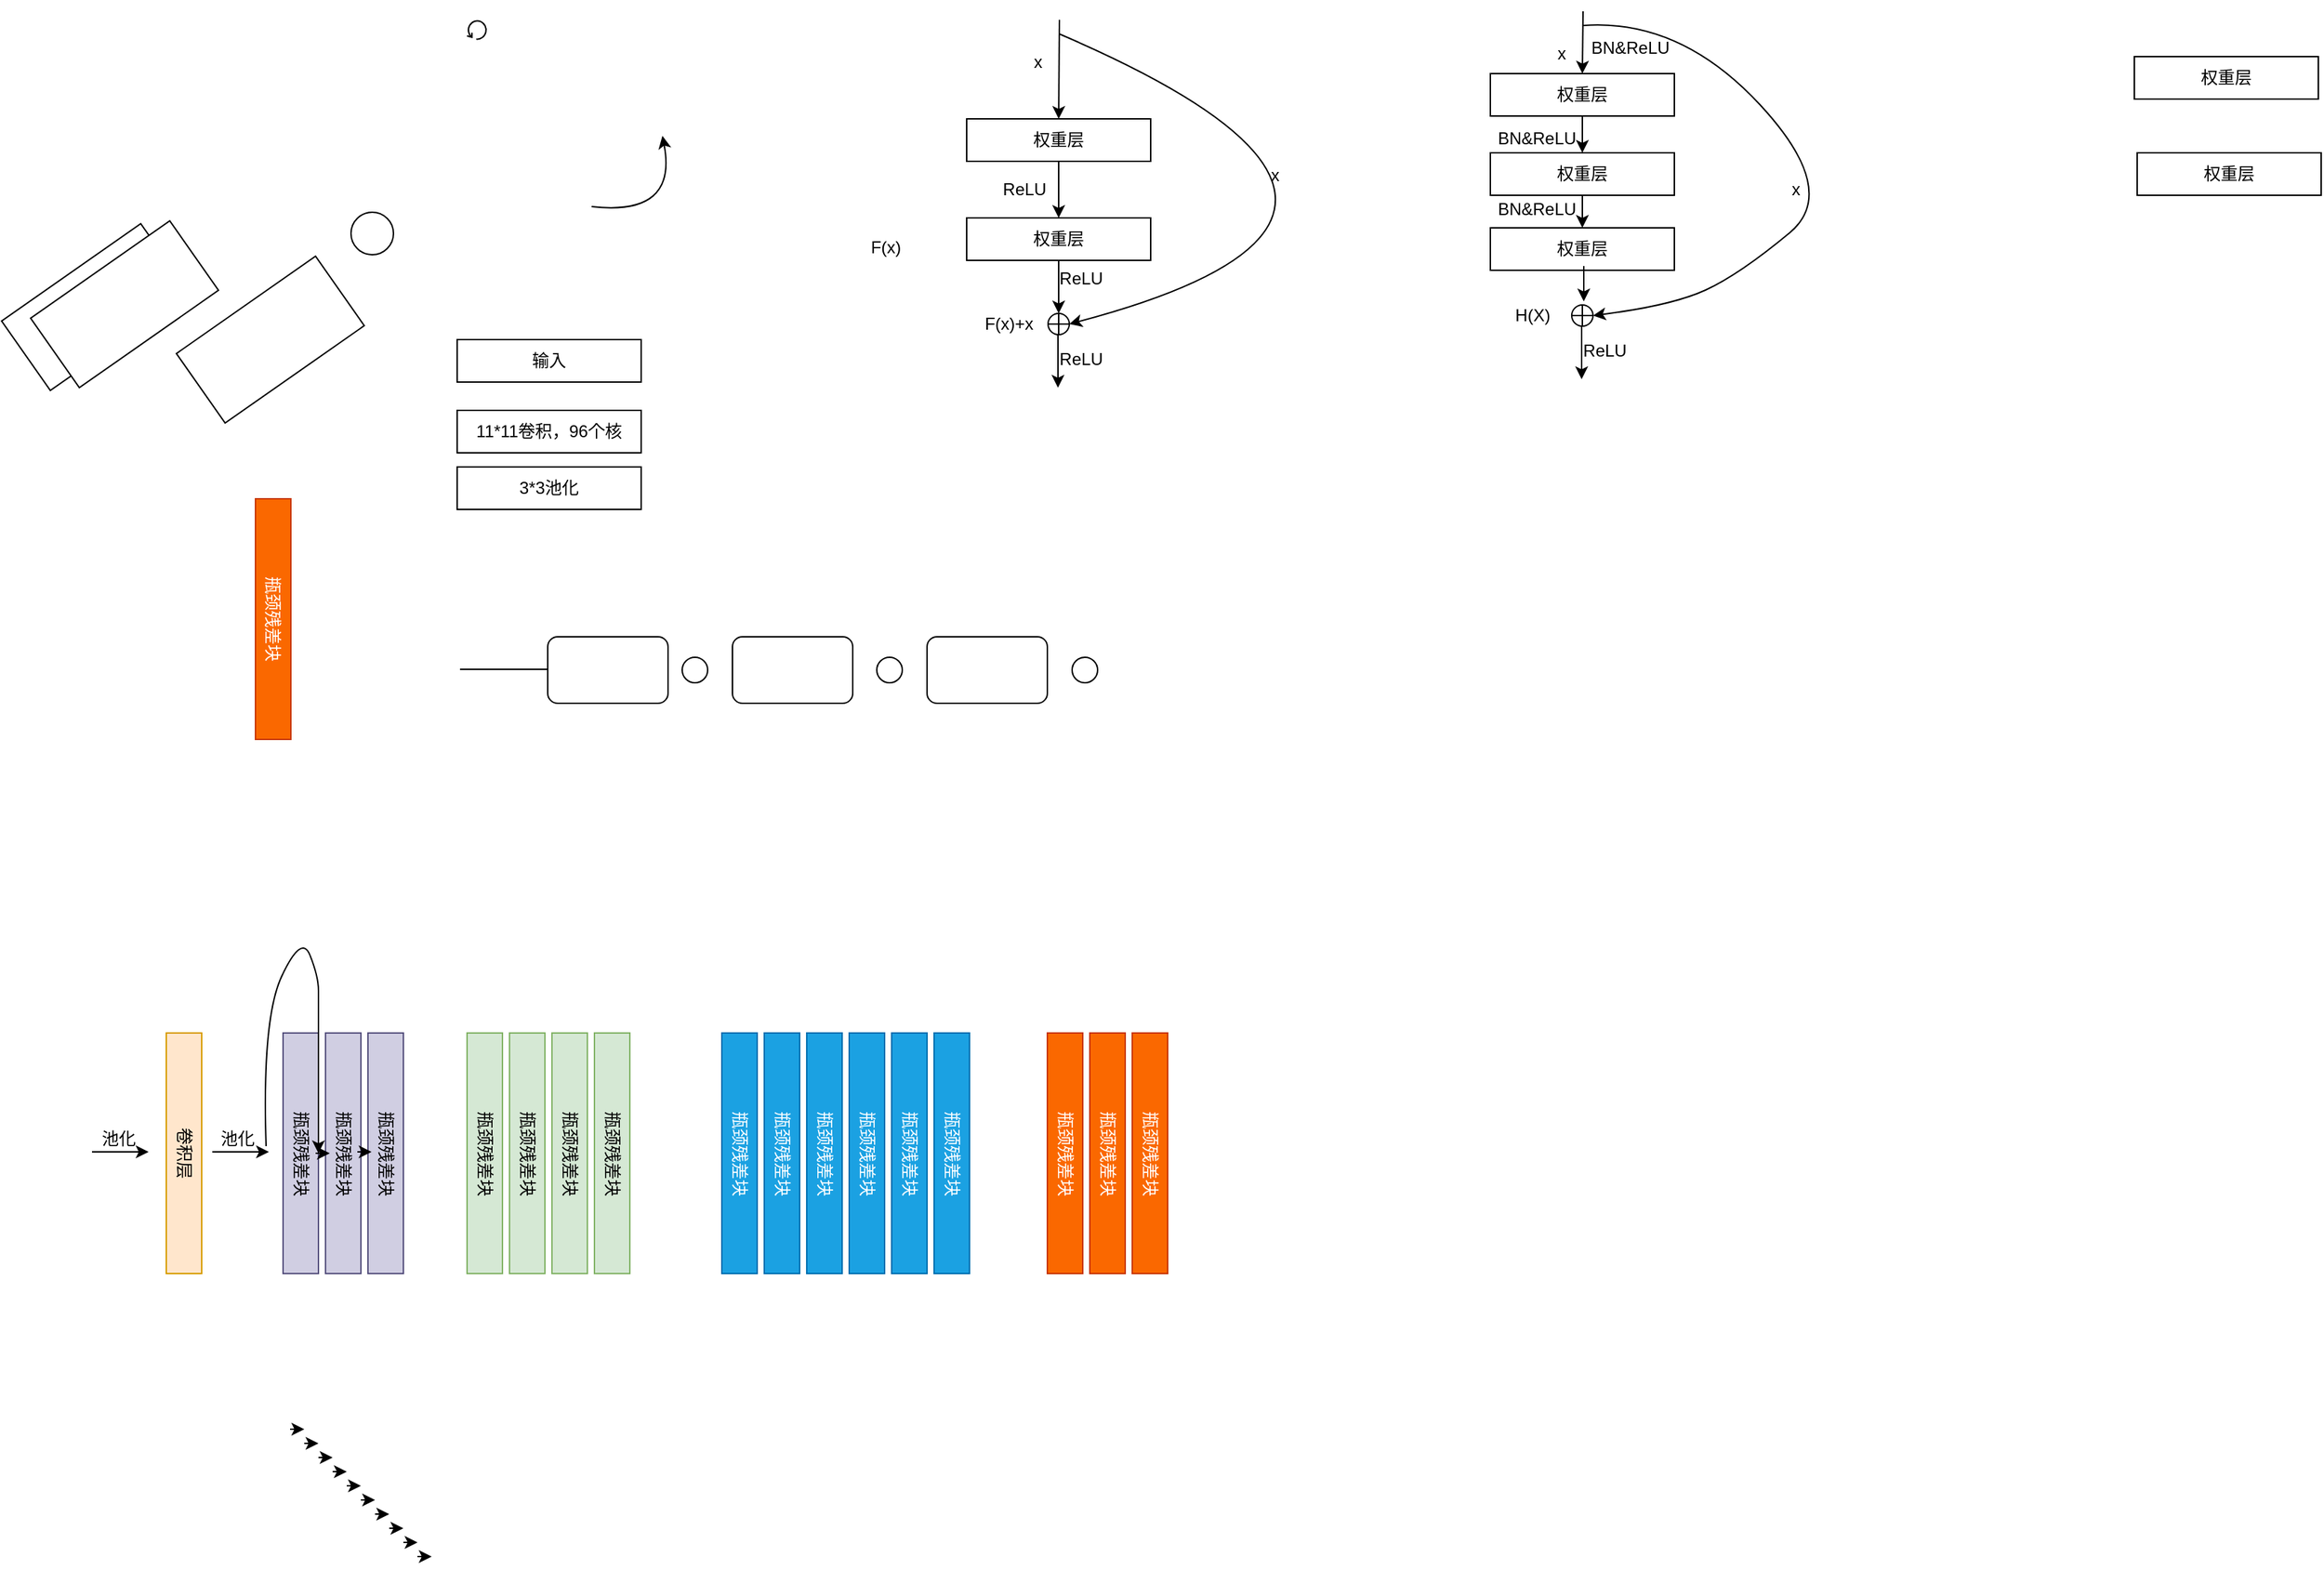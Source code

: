<mxfile version="12.5.1" type="github">
  <diagram id="nUwmie2sHwCzWKocFMr6" name="第 1 页">
    <mxGraphModel dx="1410" dy="1733" grid="0" gridSize="10" guides="1" tooltips="1" connect="1" arrows="1" fold="1" page="0" pageScale="1" pageWidth="980" pageHeight="690" math="1" shadow="0">
      <root>
        <mxCell id="0"/>
        <mxCell id="1" parent="0"/>
        <mxCell id="yfSVTweIdZOEQNZggC8J-3" value="&lt;p style=&quot;line-height: 90%&quot;&gt;卷积层&lt;br&gt;&lt;/p&gt;" style="rounded=0;whiteSpace=wrap;html=1;rotation=90;fillColor=#ffe6cc;strokeColor=#d79b00;" parent="1" vertex="1">
          <mxGeometry x="-30" y="-277.5" width="170" height="25" as="geometry"/>
        </mxCell>
        <mxCell id="yfSVTweIdZOEQNZggC8J-5" value="&lt;p style=&quot;line-height: 90%&quot;&gt;瓶颈残差块&lt;/p&gt;" style="rounded=0;whiteSpace=wrap;html=1;rotation=90;fillColor=#d0cee2;strokeColor=#56517e;" parent="1" vertex="1">
          <mxGeometry x="52.5" y="-277.5" width="170" height="25" as="geometry"/>
        </mxCell>
        <mxCell id="yfSVTweIdZOEQNZggC8J-6" value="&lt;p style=&quot;line-height: 90%&quot;&gt;瓶颈残差块&lt;/p&gt;" style="rounded=0;whiteSpace=wrap;html=1;rotation=90;fillColor=#d0cee2;strokeColor=#56517e;" parent="1" vertex="1">
          <mxGeometry x="82.5" y="-277.5" width="170" height="25" as="geometry"/>
        </mxCell>
        <mxCell id="yfSVTweIdZOEQNZggC8J-7" value="&lt;p style=&quot;line-height: 90%&quot;&gt;瓶颈残差块&lt;/p&gt;" style="rounded=0;whiteSpace=wrap;html=1;rotation=90;fillColor=#d0cee2;strokeColor=#56517e;" parent="1" vertex="1">
          <mxGeometry x="112.5" y="-277.5" width="170" height="25" as="geometry"/>
        </mxCell>
        <mxCell id="yfSVTweIdZOEQNZggC8J-8" value="&lt;p style=&quot;line-height: 90%&quot;&gt;瓶颈残差块&lt;/p&gt;" style="rounded=0;whiteSpace=wrap;html=1;rotation=90;fillColor=#d5e8d4;strokeColor=#82b366;" parent="1" vertex="1">
          <mxGeometry x="182.5" y="-277.5" width="170" height="25" as="geometry"/>
        </mxCell>
        <mxCell id="yfSVTweIdZOEQNZggC8J-9" value="&lt;p style=&quot;line-height: 90%&quot;&gt;瓶颈残差块&lt;/p&gt;" style="rounded=0;whiteSpace=wrap;html=1;rotation=90;fillColor=#d5e8d4;strokeColor=#82b366;" parent="1" vertex="1">
          <mxGeometry x="212.5" y="-277.5" width="170" height="25" as="geometry"/>
        </mxCell>
        <mxCell id="yfSVTweIdZOEQNZggC8J-10" value="&lt;p style=&quot;line-height: 90%&quot;&gt;瓶颈残差块&lt;/p&gt;" style="rounded=0;whiteSpace=wrap;html=1;rotation=90;fillColor=#d5e8d4;strokeColor=#82b366;" parent="1" vertex="1">
          <mxGeometry x="242.5" y="-277.5" width="170" height="25" as="geometry"/>
        </mxCell>
        <mxCell id="yfSVTweIdZOEQNZggC8J-11" value="&lt;p style=&quot;line-height: 90%&quot;&gt;瓶颈残差块&lt;/p&gt;" style="rounded=0;whiteSpace=wrap;html=1;rotation=90;fillColor=#1ba1e2;strokeColor=#006EAF;fontColor=#ffffff;" parent="1" vertex="1">
          <mxGeometry x="362.5" y="-277.5" width="170" height="25" as="geometry"/>
        </mxCell>
        <mxCell id="yfSVTweIdZOEQNZggC8J-12" value="&lt;p style=&quot;line-height: 90%&quot;&gt;瓶颈残差块&lt;/p&gt;" style="rounded=0;whiteSpace=wrap;html=1;rotation=90;fillColor=#1ba1e2;strokeColor=#006EAF;fontColor=#ffffff;" parent="1" vertex="1">
          <mxGeometry x="392.5" y="-277.5" width="170" height="25" as="geometry"/>
        </mxCell>
        <mxCell id="yfSVTweIdZOEQNZggC8J-13" value="&lt;p style=&quot;line-height: 90%&quot;&gt;瓶颈残差块&lt;/p&gt;" style="rounded=0;whiteSpace=wrap;html=1;rotation=90;fillColor=#1ba1e2;strokeColor=#006EAF;fontColor=#ffffff;" parent="1" vertex="1">
          <mxGeometry x="422.5" y="-277.5" width="170" height="25" as="geometry"/>
        </mxCell>
        <mxCell id="yfSVTweIdZOEQNZggC8J-14" value="&lt;p style=&quot;line-height: 90%&quot;&gt;瓶颈残差块&lt;/p&gt;" style="rounded=0;whiteSpace=wrap;html=1;rotation=90;fillColor=#1ba1e2;strokeColor=#006EAF;fontColor=#ffffff;" parent="1" vertex="1">
          <mxGeometry x="452.5" y="-277.5" width="170" height="25" as="geometry"/>
        </mxCell>
        <mxCell id="yfSVTweIdZOEQNZggC8J-15" value="&lt;p style=&quot;line-height: 90%&quot;&gt;瓶颈残差块&lt;/p&gt;" style="rounded=0;whiteSpace=wrap;html=1;rotation=90;fillColor=#1ba1e2;strokeColor=#006EAF;fontColor=#ffffff;" parent="1" vertex="1">
          <mxGeometry x="482.5" y="-277.5" width="170" height="25" as="geometry"/>
        </mxCell>
        <mxCell id="yfSVTweIdZOEQNZggC8J-16" value="&lt;p style=&quot;line-height: 90%&quot;&gt;瓶颈残差块&lt;/p&gt;" style="rounded=0;whiteSpace=wrap;html=1;rotation=90;fillColor=#1ba1e2;strokeColor=#006EAF;fontColor=#ffffff;" parent="1" vertex="1">
          <mxGeometry x="512.5" y="-277.5" width="170" height="25" as="geometry"/>
        </mxCell>
        <mxCell id="yfSVTweIdZOEQNZggC8J-17" value="&lt;p style=&quot;line-height: 90%&quot;&gt;瓶颈残差块&lt;/p&gt;" style="rounded=0;whiteSpace=wrap;html=1;rotation=90;fillColor=#fa6800;strokeColor=#C73500;fontColor=#ffffff;" parent="1" vertex="1">
          <mxGeometry x="592.5" y="-277.5" width="170" height="25" as="geometry"/>
        </mxCell>
        <mxCell id="yfSVTweIdZOEQNZggC8J-18" value="&lt;p style=&quot;line-height: 90%&quot;&gt;瓶颈残差块&lt;/p&gt;" style="rounded=0;whiteSpace=wrap;html=1;rotation=90;fillColor=#fa6800;strokeColor=#C73500;fontColor=#ffffff;" parent="1" vertex="1">
          <mxGeometry x="622.5" y="-277.5" width="170" height="25" as="geometry"/>
        </mxCell>
        <mxCell id="yfSVTweIdZOEQNZggC8J-19" value="&lt;p style=&quot;line-height: 90%&quot;&gt;瓶颈残差块&lt;/p&gt;" style="rounded=0;whiteSpace=wrap;html=1;rotation=90;fillColor=#fa6800;strokeColor=#C73500;fontColor=#ffffff;" parent="1" vertex="1">
          <mxGeometry x="652.5" y="-277.5" width="170" height="25" as="geometry"/>
        </mxCell>
        <mxCell id="yfSVTweIdZOEQNZggC8J-21" value="" style="endArrow=classic;html=1;" parent="1" edge="1">
          <mxGeometry width="50" height="50" relative="1" as="geometry">
            <mxPoint x="-10" y="-266" as="sourcePoint"/>
            <mxPoint x="30" y="-266" as="targetPoint"/>
            <Array as="points">
              <mxPoint y="-266"/>
            </Array>
          </mxGeometry>
        </mxCell>
        <mxCell id="yfSVTweIdZOEQNZggC8J-22" value="" style="endArrow=classic;html=1;" parent="1" edge="1">
          <mxGeometry width="50" height="50" relative="1" as="geometry">
            <mxPoint x="148" y="-265" as="sourcePoint"/>
            <mxPoint x="158" y="-265" as="targetPoint"/>
          </mxGeometry>
        </mxCell>
        <mxCell id="yfSVTweIdZOEQNZggC8J-23" value="" style="endArrow=classic;html=1;" parent="1" edge="1">
          <mxGeometry width="50" height="50" relative="1" as="geometry">
            <mxPoint x="177.5" y="-266" as="sourcePoint"/>
            <mxPoint x="187.5" y="-266" as="targetPoint"/>
          </mxGeometry>
        </mxCell>
        <mxCell id="yfSVTweIdZOEQNZggC8J-24" value="" style="endArrow=classic;html=1;" parent="1" edge="1">
          <mxGeometry width="50" height="50" relative="1" as="geometry">
            <mxPoint x="130" y="-70" as="sourcePoint"/>
            <mxPoint x="140" y="-70" as="targetPoint"/>
          </mxGeometry>
        </mxCell>
        <mxCell id="yfSVTweIdZOEQNZggC8J-25" value="" style="endArrow=classic;html=1;" parent="1" edge="1">
          <mxGeometry width="50" height="50" relative="1" as="geometry">
            <mxPoint x="140" y="-60" as="sourcePoint"/>
            <mxPoint x="150" y="-60" as="targetPoint"/>
          </mxGeometry>
        </mxCell>
        <mxCell id="yfSVTweIdZOEQNZggC8J-26" value="" style="endArrow=classic;html=1;" parent="1" edge="1">
          <mxGeometry width="50" height="50" relative="1" as="geometry">
            <mxPoint x="150" y="-50" as="sourcePoint"/>
            <mxPoint x="160" y="-50" as="targetPoint"/>
          </mxGeometry>
        </mxCell>
        <mxCell id="yfSVTweIdZOEQNZggC8J-27" value="" style="endArrow=classic;html=1;" parent="1" edge="1">
          <mxGeometry width="50" height="50" relative="1" as="geometry">
            <mxPoint x="160" y="-40" as="sourcePoint"/>
            <mxPoint x="170" y="-40" as="targetPoint"/>
          </mxGeometry>
        </mxCell>
        <mxCell id="yfSVTweIdZOEQNZggC8J-28" value="" style="endArrow=classic;html=1;" parent="1" edge="1">
          <mxGeometry width="50" height="50" relative="1" as="geometry">
            <mxPoint x="170" y="-30" as="sourcePoint"/>
            <mxPoint x="180" y="-30" as="targetPoint"/>
          </mxGeometry>
        </mxCell>
        <mxCell id="yfSVTweIdZOEQNZggC8J-29" value="" style="endArrow=classic;html=1;" parent="1" edge="1">
          <mxGeometry width="50" height="50" relative="1" as="geometry">
            <mxPoint x="180" y="-20" as="sourcePoint"/>
            <mxPoint x="190" y="-20" as="targetPoint"/>
          </mxGeometry>
        </mxCell>
        <mxCell id="yfSVTweIdZOEQNZggC8J-30" value="" style="endArrow=classic;html=1;" parent="1" edge="1">
          <mxGeometry width="50" height="50" relative="1" as="geometry">
            <mxPoint x="190" y="-10" as="sourcePoint"/>
            <mxPoint x="200" y="-10" as="targetPoint"/>
          </mxGeometry>
        </mxCell>
        <mxCell id="yfSVTweIdZOEQNZggC8J-31" value="" style="endArrow=classic;html=1;" parent="1" edge="1">
          <mxGeometry width="50" height="50" relative="1" as="geometry">
            <mxPoint x="200" as="sourcePoint"/>
            <mxPoint x="210" as="targetPoint"/>
          </mxGeometry>
        </mxCell>
        <mxCell id="yfSVTweIdZOEQNZggC8J-32" value="" style="endArrow=classic;html=1;" parent="1" edge="1">
          <mxGeometry width="50" height="50" relative="1" as="geometry">
            <mxPoint x="210" y="10" as="sourcePoint"/>
            <mxPoint x="220" y="10" as="targetPoint"/>
          </mxGeometry>
        </mxCell>
        <mxCell id="yfSVTweIdZOEQNZggC8J-33" value="" style="endArrow=classic;html=1;" parent="1" edge="1">
          <mxGeometry width="50" height="50" relative="1" as="geometry">
            <mxPoint x="220" y="20" as="sourcePoint"/>
            <mxPoint x="230" y="20" as="targetPoint"/>
          </mxGeometry>
        </mxCell>
        <mxCell id="yfSVTweIdZOEQNZggC8J-34" value="&lt;p style=&quot;line-height: 90%&quot;&gt;瓶颈残差块&lt;/p&gt;" style="rounded=0;whiteSpace=wrap;html=1;rotation=90;fillColor=#d5e8d4;strokeColor=#82b366;" parent="1" vertex="1">
          <mxGeometry x="272.5" y="-277.5" width="170" height="25" as="geometry"/>
        </mxCell>
        <mxCell id="yfSVTweIdZOEQNZggC8J-35" value="" style="endArrow=classic;html=1;" parent="1" edge="1">
          <mxGeometry width="50" height="50" relative="1" as="geometry">
            <mxPoint x="75" y="-266" as="sourcePoint"/>
            <mxPoint x="115" y="-266" as="targetPoint"/>
            <Array as="points">
              <mxPoint x="85" y="-266"/>
            </Array>
          </mxGeometry>
        </mxCell>
        <mxCell id="yfSVTweIdZOEQNZggC8J-36" value="池化" style="text;html=1;strokeColor=none;fillColor=none;align=center;verticalAlign=middle;whiteSpace=wrap;rounded=0;" parent="1" vertex="1">
          <mxGeometry x="73" y="-285" width="40" height="20" as="geometry"/>
        </mxCell>
        <mxCell id="yfSVTweIdZOEQNZggC8J-37" value="池化" style="text;html=1;strokeColor=none;fillColor=none;align=center;verticalAlign=middle;whiteSpace=wrap;rounded=0;" parent="1" vertex="1">
          <mxGeometry x="-11" y="-285" width="40" height="20" as="geometry"/>
        </mxCell>
        <mxCell id="yfSVTweIdZOEQNZggC8J-40" value="" style="curved=1;endArrow=classic;html=1;entryX=0.5;entryY=0;entryDx=0;entryDy=0;" parent="1" target="yfSVTweIdZOEQNZggC8J-5" edge="1">
          <mxGeometry width="50" height="50" relative="1" as="geometry">
            <mxPoint x="113" y="-270" as="sourcePoint"/>
            <mxPoint x="130" y="-380" as="targetPoint"/>
            <Array as="points">
              <mxPoint x="110" y="-360"/>
              <mxPoint x="138" y="-420"/>
              <mxPoint x="150" y="-390"/>
              <mxPoint x="150" y="-370"/>
              <mxPoint x="150" y="-360"/>
              <mxPoint x="150" y="-340"/>
              <mxPoint x="150" y="-310"/>
            </Array>
          </mxGeometry>
        </mxCell>
        <mxCell id="yfSVTweIdZOEQNZggC8J-43" value="&lt;p style=&quot;line-height: 90%&quot;&gt;瓶颈残差块&lt;/p&gt;" style="rounded=0;whiteSpace=wrap;html=1;rotation=90;fillColor=#fa6800;strokeColor=#C73500;fontColor=#ffffff;" parent="1" vertex="1">
          <mxGeometry x="33" y="-655" width="170" height="25" as="geometry"/>
        </mxCell>
        <mxCell id="yfSVTweIdZOEQNZggC8J-44" value="输入" style="rounded=0;whiteSpace=wrap;html=1;" parent="1" vertex="1">
          <mxGeometry x="248" y="-840" width="130" height="30" as="geometry"/>
        </mxCell>
        <mxCell id="yfSVTweIdZOEQNZggC8J-45" value="11*11卷积，96个核" style="rounded=0;whiteSpace=wrap;html=1;" parent="1" vertex="1">
          <mxGeometry x="248" y="-790" width="130" height="30" as="geometry"/>
        </mxCell>
        <mxCell id="yfSVTweIdZOEQNZggC8J-47" value="3*3池化" style="rounded=0;whiteSpace=wrap;html=1;" parent="1" vertex="1">
          <mxGeometry x="248" y="-750" width="130" height="30" as="geometry"/>
        </mxCell>
        <mxCell id="qDkP6Ug6QtMpbC8-zeVZ-6" value="" style="shape=mxgraph.bpmn.loop;html=1;outlineConnect=0;" parent="1" vertex="1">
          <mxGeometry x="255" y="-1066" width="14" height="14" as="geometry"/>
        </mxCell>
        <mxCell id="qDkP6Ug6QtMpbC8-zeVZ-10" value="" style="ellipse;whiteSpace=wrap;html=1;aspect=fixed;" parent="1" vertex="1">
          <mxGeometry x="173" y="-930" width="30" height="30" as="geometry"/>
        </mxCell>
        <mxCell id="qDkP6Ug6QtMpbC8-zeVZ-20" value="F(x)" style="text;html=1;strokeColor=none;fillColor=none;align=center;verticalAlign=middle;whiteSpace=wrap;rounded=0;" parent="1" vertex="1">
          <mxGeometry x="531" y="-915" width="40" height="20" as="geometry"/>
        </mxCell>
        <mxCell id="qDkP6Ug6QtMpbC8-zeVZ-26" value="" style="rounded=1;whiteSpace=wrap;html=1;" parent="1" vertex="1">
          <mxGeometry x="312" y="-630" width="85" height="47" as="geometry"/>
        </mxCell>
        <mxCell id="qDkP6Ug6QtMpbC8-zeVZ-27" value="" style="rounded=1;whiteSpace=wrap;html=1;" parent="1" vertex="1">
          <mxGeometry x="442.5" y="-630" width="85" height="47" as="geometry"/>
        </mxCell>
        <mxCell id="qDkP6Ug6QtMpbC8-zeVZ-28" value="" style="rounded=1;whiteSpace=wrap;html=1;" parent="1" vertex="1">
          <mxGeometry x="580" y="-630" width="85" height="47" as="geometry"/>
        </mxCell>
        <mxCell id="qDkP6Ug6QtMpbC8-zeVZ-29" value="" style="ellipse;whiteSpace=wrap;html=1;aspect=fixed;" parent="1" vertex="1">
          <mxGeometry x="407" y="-615.5" width="18" height="18" as="geometry"/>
        </mxCell>
        <mxCell id="qDkP6Ug6QtMpbC8-zeVZ-30" value="" style="ellipse;whiteSpace=wrap;html=1;aspect=fixed;" parent="1" vertex="1">
          <mxGeometry x="544.5" y="-615.5" width="18" height="18" as="geometry"/>
        </mxCell>
        <mxCell id="qDkP6Ug6QtMpbC8-zeVZ-31" value="" style="ellipse;whiteSpace=wrap;html=1;aspect=fixed;" parent="1" vertex="1">
          <mxGeometry x="682.5" y="-615.5" width="18" height="18" as="geometry"/>
        </mxCell>
        <mxCell id="qDkP6Ug6QtMpbC8-zeVZ-32" value="" style="endArrow=none;html=1;" parent="1" edge="1">
          <mxGeometry width="50" height="50" relative="1" as="geometry">
            <mxPoint x="250" y="-607" as="sourcePoint"/>
            <mxPoint x="312" y="-607" as="targetPoint"/>
          </mxGeometry>
        </mxCell>
        <mxCell id="qDkP6Ug6QtMpbC8-zeVZ-34" value="" style="rounded=0;whiteSpace=wrap;html=1;rotation=-35;" parent="1" vertex="1">
          <mxGeometry x="-67.5" y="-893" width="120" height="60" as="geometry"/>
        </mxCell>
        <mxCell id="qDkP6Ug6QtMpbC8-zeVZ-37" value="" style="rounded=0;whiteSpace=wrap;html=1;rotation=-35;" parent="1" vertex="1">
          <mxGeometry x="-47" y="-895" width="120" height="60" as="geometry"/>
        </mxCell>
        <mxCell id="qDkP6Ug6QtMpbC8-zeVZ-38" value="" style="rounded=0;whiteSpace=wrap;html=1;rotation=-35;" parent="1" vertex="1">
          <mxGeometry x="56" y="-870" width="120" height="60" as="geometry"/>
        </mxCell>
        <mxCell id="qDkP6Ug6QtMpbC8-zeVZ-41" value="" style="endArrow=classic;html=1;curved=1;" parent="1" edge="1">
          <mxGeometry width="50" height="50" relative="1" as="geometry">
            <mxPoint x="343" y="-934" as="sourcePoint"/>
            <mxPoint x="393" y="-984" as="targetPoint"/>
            <Array as="points">
              <mxPoint x="404" y="-927"/>
            </Array>
          </mxGeometry>
        </mxCell>
        <mxCell id="ioMPT5hYQp6Kv1KVYnrM-2" value="" style="group" vertex="1" connectable="0" parent="1">
          <mxGeometry x="608" y="-1066" width="237.5" height="260" as="geometry"/>
        </mxCell>
        <mxCell id="qDkP6Ug6QtMpbC8-zeVZ-24" value="" style="group" parent="ioMPT5hYQp6Kv1KVYnrM-2" vertex="1" connectable="0">
          <mxGeometry width="237.5" height="260" as="geometry"/>
        </mxCell>
        <mxCell id="qDkP6Ug6QtMpbC8-zeVZ-23" value="" style="group" parent="qDkP6Ug6QtMpbC8-zeVZ-24" vertex="1" connectable="0">
          <mxGeometry width="237.5" height="260" as="geometry"/>
        </mxCell>
        <mxCell id="qDkP6Ug6QtMpbC8-zeVZ-1" value="权重层" style="rounded=0;whiteSpace=wrap;html=1;" parent="qDkP6Ug6QtMpbC8-zeVZ-23" vertex="1">
          <mxGeometry y="70" width="130" height="30" as="geometry"/>
        </mxCell>
        <mxCell id="qDkP6Ug6QtMpbC8-zeVZ-4" value="" style="edgeStyle=orthogonalEdgeStyle;rounded=0;orthogonalLoop=1;jettySize=auto;html=1;entryX=0.5;entryY=0;entryDx=0;entryDy=0;" parent="qDkP6Ug6QtMpbC8-zeVZ-23" source="qDkP6Ug6QtMpbC8-zeVZ-2" target="qDkP6Ug6QtMpbC8-zeVZ-13" edge="1">
          <mxGeometry relative="1" as="geometry">
            <mxPoint x="65.5" y="210" as="targetPoint"/>
          </mxGeometry>
        </mxCell>
        <mxCell id="qDkP6Ug6QtMpbC8-zeVZ-2" value="权重层" style="rounded=0;whiteSpace=wrap;html=1;" parent="qDkP6Ug6QtMpbC8-zeVZ-23" vertex="1">
          <mxGeometry y="140" width="130" height="30" as="geometry"/>
        </mxCell>
        <mxCell id="qDkP6Ug6QtMpbC8-zeVZ-3" value="" style="edgeStyle=orthogonalEdgeStyle;rounded=0;orthogonalLoop=1;jettySize=auto;html=1;" parent="qDkP6Ug6QtMpbC8-zeVZ-23" source="qDkP6Ug6QtMpbC8-zeVZ-1" target="qDkP6Ug6QtMpbC8-zeVZ-2" edge="1">
          <mxGeometry relative="1" as="geometry"/>
        </mxCell>
        <mxCell id="qDkP6Ug6QtMpbC8-zeVZ-7" value="" style="endArrow=classic;html=1;entryX=0.5;entryY=0;entryDx=0;entryDy=0;" parent="qDkP6Ug6QtMpbC8-zeVZ-23" target="qDkP6Ug6QtMpbC8-zeVZ-1" edge="1">
          <mxGeometry width="50" height="50" relative="1" as="geometry">
            <mxPoint x="65.5" as="sourcePoint"/>
            <mxPoint x="17.5" y="-110" as="targetPoint"/>
          </mxGeometry>
        </mxCell>
        <mxCell id="qDkP6Ug6QtMpbC8-zeVZ-9" value="x" style="text;html=1;align=center;verticalAlign=middle;resizable=0;points=[];autosize=1;" parent="qDkP6Ug6QtMpbC8-zeVZ-23" vertex="1">
          <mxGeometry x="40" y="20" width="20" height="20" as="geometry"/>
        </mxCell>
        <mxCell id="qDkP6Ug6QtMpbC8-zeVZ-13" value="" style="shape=orEllipse;perimeter=ellipsePerimeter;whiteSpace=wrap;html=1;backgroundOutline=1;" parent="qDkP6Ug6QtMpbC8-zeVZ-23" vertex="1">
          <mxGeometry x="57.5" y="207.5" width="15" height="15" as="geometry"/>
        </mxCell>
        <mxCell id="qDkP6Ug6QtMpbC8-zeVZ-16" value="" style="endArrow=classic;html=1;entryX=1;entryY=0.5;entryDx=0;entryDy=0;curved=1;" parent="qDkP6Ug6QtMpbC8-zeVZ-23" target="qDkP6Ug6QtMpbC8-zeVZ-13" edge="1">
          <mxGeometry width="50" height="50" relative="1" as="geometry">
            <mxPoint x="65.5" y="10" as="sourcePoint"/>
            <mxPoint x="87.5" y="220" as="targetPoint"/>
            <Array as="points">
              <mxPoint x="364" y="138"/>
            </Array>
          </mxGeometry>
        </mxCell>
        <mxCell id="qDkP6Ug6QtMpbC8-zeVZ-17" value="x" style="text;html=1;strokeColor=none;fillColor=none;align=center;verticalAlign=middle;whiteSpace=wrap;rounded=0;" parent="qDkP6Ug6QtMpbC8-zeVZ-23" vertex="1">
          <mxGeometry x="197.5" y="100" width="40" height="20" as="geometry"/>
        </mxCell>
        <mxCell id="qDkP6Ug6QtMpbC8-zeVZ-18" value="ReLU" style="text;html=1;strokeColor=none;fillColor=none;align=center;verticalAlign=middle;whiteSpace=wrap;rounded=0;" parent="qDkP6Ug6QtMpbC8-zeVZ-23" vertex="1">
          <mxGeometry x="20.5" y="110" width="40" height="20" as="geometry"/>
        </mxCell>
        <mxCell id="qDkP6Ug6QtMpbC8-zeVZ-19" value="" style="endArrow=classic;html=1;" parent="qDkP6Ug6QtMpbC8-zeVZ-23" edge="1">
          <mxGeometry width="50" height="50" relative="1" as="geometry">
            <mxPoint x="64.5" y="222.5" as="sourcePoint"/>
            <mxPoint x="64.5" y="260" as="targetPoint"/>
          </mxGeometry>
        </mxCell>
        <mxCell id="qDkP6Ug6QtMpbC8-zeVZ-21" value="F(x)+x" style="text;html=1;strokeColor=none;fillColor=none;align=center;verticalAlign=middle;whiteSpace=wrap;rounded=0;" parent="qDkP6Ug6QtMpbC8-zeVZ-23" vertex="1">
          <mxGeometry x="10" y="205" width="40" height="20" as="geometry"/>
        </mxCell>
        <mxCell id="qDkP6Ug6QtMpbC8-zeVZ-22" value="ReLU" style="text;html=1;strokeColor=none;fillColor=none;align=center;verticalAlign=middle;whiteSpace=wrap;rounded=0;" parent="qDkP6Ug6QtMpbC8-zeVZ-23" vertex="1">
          <mxGeometry x="60.5" y="230" width="40" height="20" as="geometry"/>
        </mxCell>
        <mxCell id="qDkP6Ug6QtMpbC8-zeVZ-25" value="ReLU" style="text;html=1;strokeColor=none;fillColor=none;align=center;verticalAlign=middle;whiteSpace=wrap;rounded=0;" parent="qDkP6Ug6QtMpbC8-zeVZ-23" vertex="1">
          <mxGeometry x="60.5" y="173" width="40" height="20" as="geometry"/>
        </mxCell>
        <mxCell id="ioMPT5hYQp6Kv1KVYnrM-7" value="权重层" style="rounded=0;whiteSpace=wrap;html=1;shadow=0;" vertex="1" parent="1">
          <mxGeometry x="978" y="-1028" width="130" height="30" as="geometry"/>
        </mxCell>
        <mxCell id="ioMPT5hYQp6Kv1KVYnrM-9" value="权重层" style="rounded=0;whiteSpace=wrap;html=1;shadow=0;" vertex="1" parent="1">
          <mxGeometry x="978" y="-972" width="130" height="30" as="geometry"/>
        </mxCell>
        <mxCell id="ioMPT5hYQp6Kv1KVYnrM-10" value="" style="edgeStyle=orthogonalEdgeStyle;rounded=0;orthogonalLoop=1;jettySize=auto;html=1;shadow=0;" edge="1" parent="1" source="ioMPT5hYQp6Kv1KVYnrM-7" target="ioMPT5hYQp6Kv1KVYnrM-9">
          <mxGeometry relative="1" as="geometry"/>
        </mxCell>
        <mxCell id="ioMPT5hYQp6Kv1KVYnrM-11" value="" style="endArrow=classic;html=1;entryX=0.5;entryY=0;entryDx=0;entryDy=0;shadow=0;" edge="1" parent="1" target="ioMPT5hYQp6Kv1KVYnrM-7">
          <mxGeometry width="50" height="50" relative="1" as="geometry">
            <mxPoint x="1043.5" y="-1072" as="sourcePoint"/>
            <mxPoint x="995.5" y="-1182" as="targetPoint"/>
          </mxGeometry>
        </mxCell>
        <mxCell id="ioMPT5hYQp6Kv1KVYnrM-12" value="x" style="text;html=1;align=center;verticalAlign=middle;resizable=0;points=[];autosize=1;shadow=0;" vertex="1" parent="1">
          <mxGeometry x="1018" y="-1052" width="20" height="20" as="geometry"/>
        </mxCell>
        <mxCell id="ioMPT5hYQp6Kv1KVYnrM-13" value="" style="shape=orEllipse;perimeter=ellipsePerimeter;whiteSpace=wrap;html=1;backgroundOutline=1;shadow=0;" vertex="1" parent="1">
          <mxGeometry x="1035.5" y="-864.5" width="15" height="15" as="geometry"/>
        </mxCell>
        <mxCell id="ioMPT5hYQp6Kv1KVYnrM-14" value="" style="endArrow=classic;html=1;entryX=1;entryY=0.5;entryDx=0;entryDy=0;curved=1;shadow=0;" edge="1" parent="1" target="ioMPT5hYQp6Kv1KVYnrM-13">
          <mxGeometry width="50" height="50" relative="1" as="geometry">
            <mxPoint x="1043.5" y="-1062" as="sourcePoint"/>
            <mxPoint x="1065.5" y="-852" as="targetPoint"/>
            <Array as="points">
              <mxPoint x="1112" y="-1067"/>
              <mxPoint x="1225" y="-945"/>
              <mxPoint x="1154" y="-886"/>
              <mxPoint x="1106" y="-864"/>
            </Array>
          </mxGeometry>
        </mxCell>
        <mxCell id="ioMPT5hYQp6Kv1KVYnrM-15" value="x" style="text;html=1;strokeColor=none;fillColor=none;align=center;verticalAlign=middle;whiteSpace=wrap;rounded=0;shadow=0;" vertex="1" parent="1">
          <mxGeometry x="1173.5" y="-956" width="40" height="20" as="geometry"/>
        </mxCell>
        <mxCell id="ioMPT5hYQp6Kv1KVYnrM-16" value="BN&amp;amp;ReLU" style="text;html=1;strokeColor=none;fillColor=none;align=center;verticalAlign=middle;whiteSpace=wrap;rounded=0;shadow=0;" vertex="1" parent="1">
          <mxGeometry x="991" y="-992" width="40" height="20" as="geometry"/>
        </mxCell>
        <mxCell id="ioMPT5hYQp6Kv1KVYnrM-17" value="" style="endArrow=classic;html=1;shadow=0;" edge="1" parent="1">
          <mxGeometry width="50" height="50" relative="1" as="geometry">
            <mxPoint x="1042.5" y="-849.5" as="sourcePoint"/>
            <mxPoint x="1042.5" y="-812" as="targetPoint"/>
          </mxGeometry>
        </mxCell>
        <mxCell id="ioMPT5hYQp6Kv1KVYnrM-18" value="H(X)" style="text;html=1;strokeColor=none;fillColor=none;align=center;verticalAlign=middle;whiteSpace=wrap;rounded=0;shadow=0;" vertex="1" parent="1">
          <mxGeometry x="988" y="-867" width="40" height="20" as="geometry"/>
        </mxCell>
        <mxCell id="ioMPT5hYQp6Kv1KVYnrM-19" value="ReLU" style="text;html=1;strokeColor=none;fillColor=none;align=center;verticalAlign=middle;whiteSpace=wrap;rounded=0;shadow=0;" vertex="1" parent="1">
          <mxGeometry x="1038.5" y="-842" width="40" height="20" as="geometry"/>
        </mxCell>
        <mxCell id="ioMPT5hYQp6Kv1KVYnrM-22" value="权重层" style="rounded=0;whiteSpace=wrap;html=1;shadow=0;" vertex="1" parent="1">
          <mxGeometry x="978" y="-919" width="130" height="30" as="geometry"/>
        </mxCell>
        <mxCell id="ioMPT5hYQp6Kv1KVYnrM-26" value="权重层" style="rounded=0;whiteSpace=wrap;html=1;shadow=0;" vertex="1" parent="1">
          <mxGeometry x="1433" y="-1040" width="130" height="30" as="geometry"/>
        </mxCell>
        <mxCell id="ioMPT5hYQp6Kv1KVYnrM-27" value="权重层" style="rounded=0;whiteSpace=wrap;html=1;shadow=0;" vertex="1" parent="1">
          <mxGeometry x="1435" y="-972" width="130" height="30" as="geometry"/>
        </mxCell>
        <mxCell id="ioMPT5hYQp6Kv1KVYnrM-32" value="" style="endArrow=classic;html=1;shadow=0;exitX=0.5;exitY=1;exitDx=0;exitDy=0;entryX=0.5;entryY=0;entryDx=0;entryDy=0;" edge="1" parent="1" source="ioMPT5hYQp6Kv1KVYnrM-9" target="ioMPT5hYQp6Kv1KVYnrM-22">
          <mxGeometry width="50" height="50" relative="1" as="geometry">
            <mxPoint x="1235" y="-940" as="sourcePoint"/>
            <mxPoint x="1235" y="-899" as="targetPoint"/>
          </mxGeometry>
        </mxCell>
        <mxCell id="ioMPT5hYQp6Kv1KVYnrM-33" value="" style="endArrow=classic;html=1;shadow=0;" edge="1" parent="1">
          <mxGeometry width="50" height="50" relative="1" as="geometry">
            <mxPoint x="1044" y="-892" as="sourcePoint"/>
            <mxPoint x="1044" y="-867" as="targetPoint"/>
          </mxGeometry>
        </mxCell>
        <mxCell id="ioMPT5hYQp6Kv1KVYnrM-34" value="BN&amp;amp;ReLU" style="text;html=1;strokeColor=none;fillColor=none;align=center;verticalAlign=middle;whiteSpace=wrap;rounded=0;shadow=0;" vertex="1" parent="1">
          <mxGeometry x="991" y="-942" width="40" height="20" as="geometry"/>
        </mxCell>
        <mxCell id="ioMPT5hYQp6Kv1KVYnrM-35" value="BN&amp;amp;ReLU" style="text;html=1;strokeColor=none;fillColor=none;align=center;verticalAlign=middle;whiteSpace=wrap;rounded=0;shadow=0;" vertex="1" parent="1">
          <mxGeometry x="1057" y="-1056" width="40" height="20" as="geometry"/>
        </mxCell>
      </root>
    </mxGraphModel>
  </diagram>
</mxfile>

